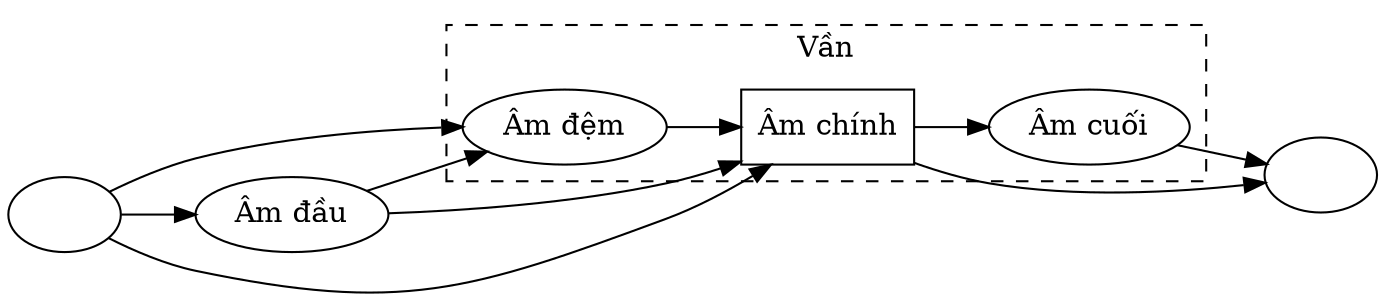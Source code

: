 digraph syllable {
	rankdir=LR
//	fontname=arial;
	head [label=""];
	tail [label=""];
	style=dashed;
	n1 [label="Âm đầu"];
	subgraph cluster_syllable {
		label="Vần";
		n2 [label="Âm đệm"];
		n3 [label="Âm chính", shape=box];
		n4 [label="Âm cuối"];
	}
	head -> n1;
	head -> n2;
	head -> n3;
	n1 -> n2;
	n1 -> n3;
	n2 -> n3;
	n3 -> n4;
	n3 -> tail;
	n4 -> tail;	
}
